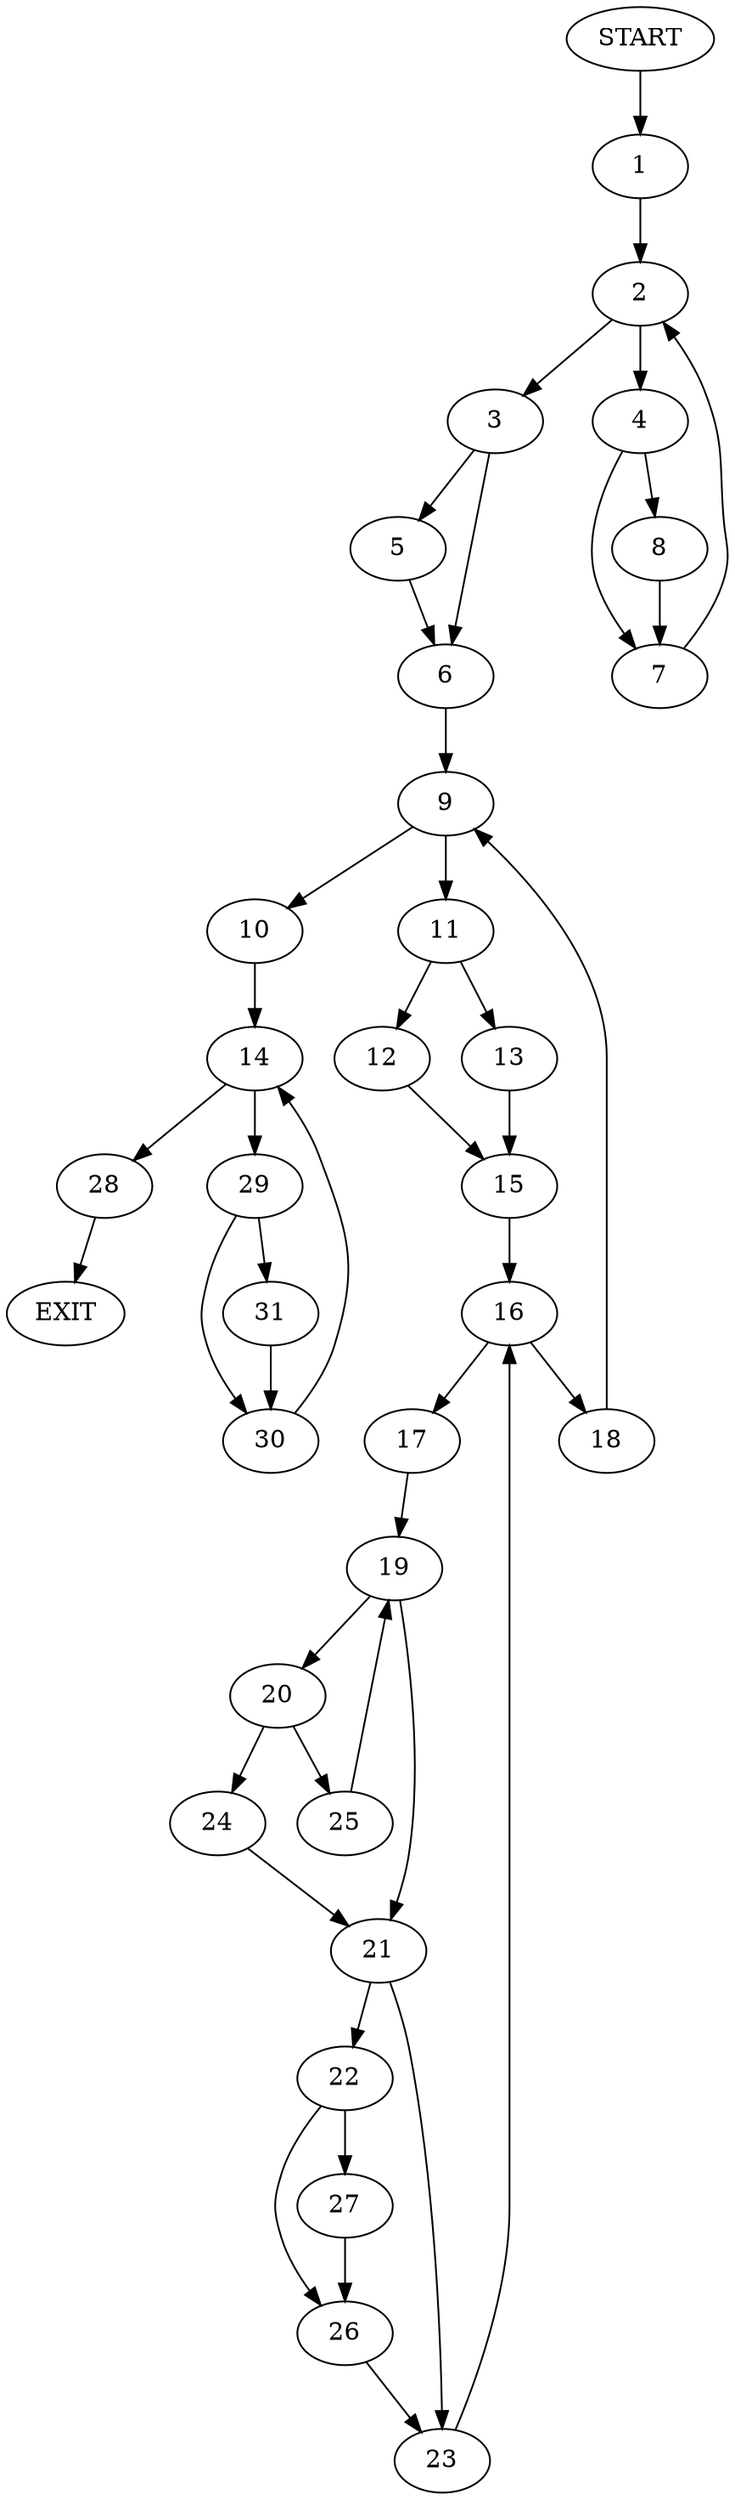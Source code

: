 digraph {
0 [label="START"]
32 [label="EXIT"]
0 -> 1
1 -> 2
2 -> 3
2 -> 4
3 -> 5
3 -> 6
4 -> 7
4 -> 8
8 -> 7
7 -> 2
6 -> 9
5 -> 6
9 -> 10
9 -> 11
11 -> 12
11 -> 13
10 -> 14
12 -> 15
13 -> 15
15 -> 16
16 -> 17
16 -> 18
17 -> 19
18 -> 9
19 -> 20
19 -> 21
21 -> 22
21 -> 23
20 -> 24
20 -> 25
24 -> 21
25 -> 19
22 -> 26
22 -> 27
23 -> 16
27 -> 26
26 -> 23
14 -> 28
14 -> 29
28 -> 32
29 -> 30
29 -> 31
31 -> 30
30 -> 14
}
